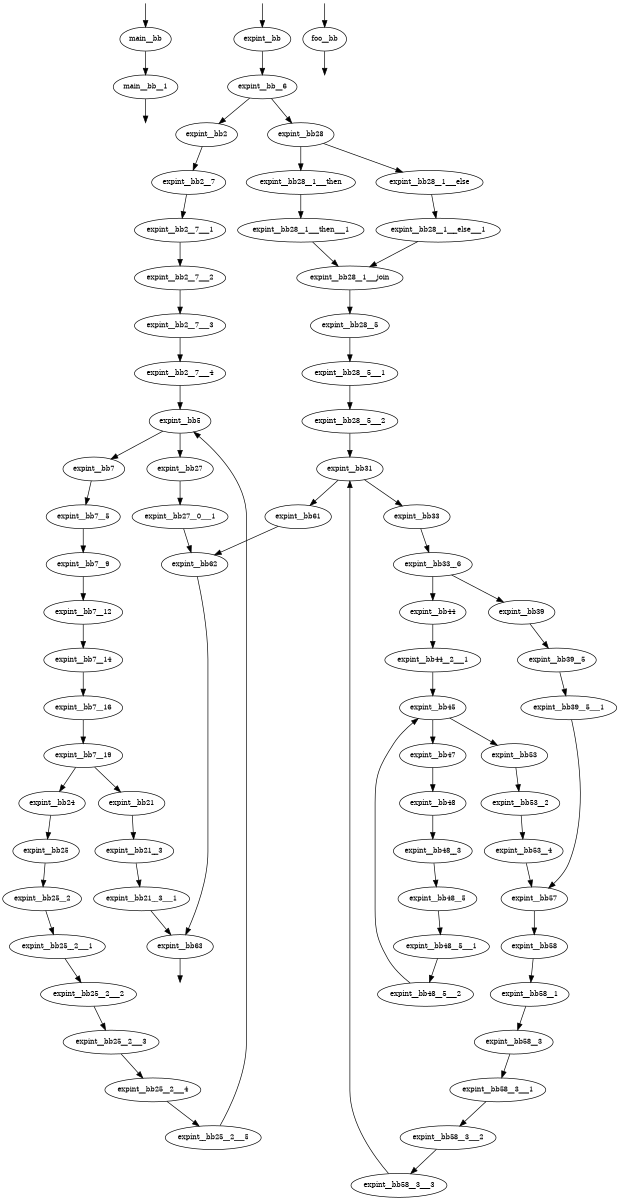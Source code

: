 digraph CFG {
size="10,8"
rankdir="TB"
orientation="portrait"
fontsize=10;
   subgraph "main" {
   "main0"[label="main__bb",fontsize=10,width=0.01]
   "main1"[label="main__bb__1",fontsize=10,width=0.01]
   "main0" -> "main1"
   "main_entry" [label="",color="white",height="0.01",fontsize=10,width=0.01]
   "main_entry" -> "main0"
   "main_exit" [label="",color="white",fontsize=10,width=0.01]
   "main1" -> "main_exit"
}
   subgraph "expint" {
   "expint0"[label="expint__bb",fontsize=10,width=0.01]
   "expint1"[label="expint__bb__6",fontsize=10,width=0.01]
   "expint2"[label="expint__bb2",fontsize=10,width=0.01]
   "expint3"[label="expint__bb2__7",fontsize=10,width=0.01]
   "expint4"[label="expint__bb2__7___1",fontsize=10,width=0.01]
   "expint5"[label="expint__bb2__7___2",fontsize=10,width=0.01]
   "expint6"[label="expint__bb2__7___3",fontsize=10,width=0.01]
   "expint7"[label="expint__bb2__7___4",fontsize=10,width=0.01]
   "expint8"[label="expint__bb5",fontsize=10,width=0.01]
   "expint9"[label="expint__bb7",fontsize=10,width=0.01]
   "expint10"[label="expint__bb7__5",fontsize=10,width=0.01]
   "expint11"[label="expint__bb7__9",fontsize=10,width=0.01]
   "expint12"[label="expint__bb7__12",fontsize=10,width=0.01]
   "expint13"[label="expint__bb7__14",fontsize=10,width=0.01]
   "expint14"[label="expint__bb7__16",fontsize=10,width=0.01]
   "expint15"[label="expint__bb7__19",fontsize=10,width=0.01]
   "expint16"[label="expint__bb21",fontsize=10,width=0.01]
   "expint17"[label="expint__bb21__3",fontsize=10,width=0.01]
   "expint18"[label="expint__bb21__3___1",fontsize=10,width=0.01]
   "expint19"[label="expint__bb24",fontsize=10,width=0.01]
   "expint20"[label="expint__bb25",fontsize=10,width=0.01]
   "expint21"[label="expint__bb25__2",fontsize=10,width=0.01]
   "expint22"[label="expint__bb25__2___1",fontsize=10,width=0.01]
   "expint23"[label="expint__bb25__2___2",fontsize=10,width=0.01]
   "expint24"[label="expint__bb25__2___3",fontsize=10,width=0.01]
   "expint25"[label="expint__bb25__2___4",fontsize=10,width=0.01]
   "expint26"[label="expint__bb25__2___5",fontsize=10,width=0.01]
   "expint27"[label="expint__bb27",fontsize=10,width=0.01]
   "expint28"[label="expint__bb27__0___1",fontsize=10,width=0.01]
   "expint29"[label="expint__bb28",fontsize=10,width=0.01]
   "expint30"[label="expint__bb28__1___then",fontsize=10,width=0.01]
   "expint31"[label="expint__bb28__1___then___1",fontsize=10,width=0.01]
   "expint32"[label="expint__bb28__1___else",fontsize=10,width=0.01]
   "expint33"[label="expint__bb28__1___else___1",fontsize=10,width=0.01]
   "expint34"[label="expint__bb28__1___join",fontsize=10,width=0.01]
   "expint35"[label="expint__bb28__5",fontsize=10,width=0.01]
   "expint36"[label="expint__bb28__5___1",fontsize=10,width=0.01]
   "expint37"[label="expint__bb28__5___2",fontsize=10,width=0.01]
   "expint38"[label="expint__bb31",fontsize=10,width=0.01]
   "expint39"[label="expint__bb33",fontsize=10,width=0.01]
   "expint40"[label="expint__bb33__6",fontsize=10,width=0.01]
   "expint41"[label="expint__bb39",fontsize=10,width=0.01]
   "expint42"[label="expint__bb39__5",fontsize=10,width=0.01]
   "expint43"[label="expint__bb39__5___1",fontsize=10,width=0.01]
   "expint44"[label="expint__bb44",fontsize=10,width=0.01]
   "expint45"[label="expint__bb44__2___1",fontsize=10,width=0.01]
   "expint46"[label="expint__bb45",fontsize=10,width=0.01]
   "expint47"[label="expint__bb47",fontsize=10,width=0.01]
   "expint48"[label="expint__bb48",fontsize=10,width=0.01]
   "expint49"[label="expint__bb48__3",fontsize=10,width=0.01]
   "expint50"[label="expint__bb48__5",fontsize=10,width=0.01]
   "expint51"[label="expint__bb48__5___1",fontsize=10,width=0.01]
   "expint52"[label="expint__bb48__5___2",fontsize=10,width=0.01]
   "expint53"[label="expint__bb53",fontsize=10,width=0.01]
   "expint54"[label="expint__bb53__2",fontsize=10,width=0.01]
   "expint55"[label="expint__bb53__4",fontsize=10,width=0.01]
   "expint56"[label="expint__bb57",fontsize=10,width=0.01]
   "expint57"[label="expint__bb58",fontsize=10,width=0.01]
   "expint58"[label="expint__bb58__1",fontsize=10,width=0.01]
   "expint59"[label="expint__bb58__3",fontsize=10,width=0.01]
   "expint60"[label="expint__bb58__3___1",fontsize=10,width=0.01]
   "expint61"[label="expint__bb58__3___2",fontsize=10,width=0.01]
   "expint62"[label="expint__bb58__3___3",fontsize=10,width=0.01]
   "expint63"[label="expint__bb61",fontsize=10,width=0.01]
   "expint64"[label="expint__bb62",fontsize=10,width=0.01]
   "expint65"[label="expint__bb63",fontsize=10,width=0.01]
   "expint0" -> "expint1"
   "expint1" -> "expint2"
   "expint1" -> "expint29"
   "expint2" -> "expint3"
   "expint3" -> "expint4"
   "expint4" -> "expint5"
   "expint5" -> "expint6"
   "expint6" -> "expint7"
   "expint7" -> "expint8"
   "expint8" -> "expint9"
   "expint8" -> "expint27"
   "expint9" -> "expint10"
   "expint10" -> "expint11"
   "expint11" -> "expint12"
   "expint12" -> "expint13"
   "expint13" -> "expint14"
   "expint14" -> "expint15"
   "expint15" -> "expint16"
   "expint15" -> "expint19"
   "expint16" -> "expint17"
   "expint17" -> "expint18"
   "expint18" -> "expint65"
   "expint19" -> "expint20"
   "expint20" -> "expint21"
   "expint21" -> "expint22"
   "expint22" -> "expint23"
   "expint23" -> "expint24"
   "expint24" -> "expint25"
   "expint25" -> "expint26"
   "expint26" -> "expint8"
   "expint27" -> "expint28"
   "expint28" -> "expint64"
   "expint29" -> "expint30"
   "expint29" -> "expint32"
   "expint30" -> "expint31"
   "expint31" -> "expint34"
   "expint32" -> "expint33"
   "expint33" -> "expint34"
   "expint34" -> "expint35"
   "expint35" -> "expint36"
   "expint36" -> "expint37"
   "expint37" -> "expint38"
   "expint38" -> "expint39"
   "expint38" -> "expint63"
   "expint39" -> "expint40"
   "expint40" -> "expint44"
   "expint40" -> "expint41"
   "expint41" -> "expint42"
   "expint42" -> "expint43"
   "expint43" -> "expint56"
   "expint44" -> "expint45"
   "expint45" -> "expint46"
   "expint46" -> "expint53"
   "expint46" -> "expint47"
   "expint47" -> "expint48"
   "expint48" -> "expint49"
   "expint49" -> "expint50"
   "expint50" -> "expint51"
   "expint51" -> "expint52"
   "expint52" -> "expint46"
   "expint53" -> "expint54"
   "expint54" -> "expint55"
   "expint55" -> "expint56"
   "expint56" -> "expint57"
   "expint57" -> "expint58"
   "expint58" -> "expint59"
   "expint59" -> "expint60"
   "expint60" -> "expint61"
   "expint61" -> "expint62"
   "expint62" -> "expint38"
   "expint63" -> "expint64"
   "expint64" -> "expint65"
   "expint_entry" [label="",color="white",height="0.01",fontsize=10,width=0.01]
   "expint_entry" -> "expint0"
   "expint_exit" [label="",color="white",fontsize=10,width=0.01]
   "expint65" -> "expint_exit"
}
   subgraph "foo" {
   "foo0"[label="foo__bb",fontsize=10,width=0.01]
   "foo_entry" [label="",color="white",height="0.01",fontsize=10,width=0.01]
   "foo_entry" -> "foo0"
   "foo_exit" [label="",color="white",fontsize=10,width=0.01]
   "foo0" -> "foo_exit"
}
}
